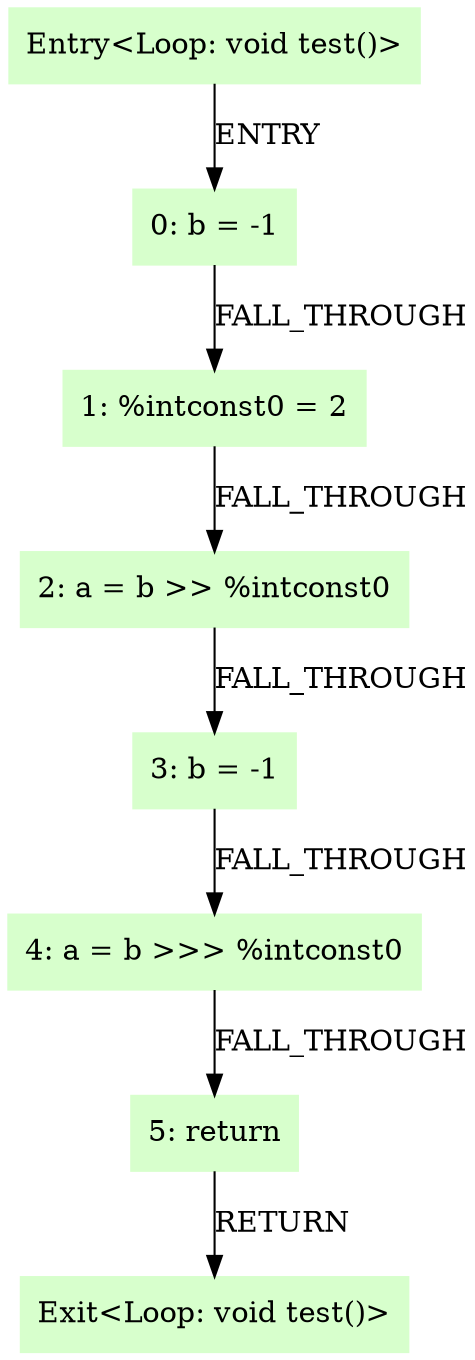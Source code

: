 digraph G {
  node [shape=box,style=filled,color=".3 .2 1.0",];
  "0" [label="Entry<Loop: void test()>",];
  "1" [label="0: b = -1",];
  "2" [label="1: %intconst0 = 2",];
  "3" [label="2: a = b >> %intconst0",];
  "4" [label="3: b = -1",];
  "5" [label="4: a = b >>> %intconst0",];
  "6" [label="5: return",];
  "7" [label="Exit<Loop: void test()>",];
  "0" -> "1" [label="ENTRY",];
  "1" -> "2" [label="FALL_THROUGH",];
  "2" -> "3" [label="FALL_THROUGH",];
  "3" -> "4" [label="FALL_THROUGH",];
  "4" -> "5" [label="FALL_THROUGH",];
  "5" -> "6" [label="FALL_THROUGH",];
  "6" -> "7" [label="RETURN",];
}
